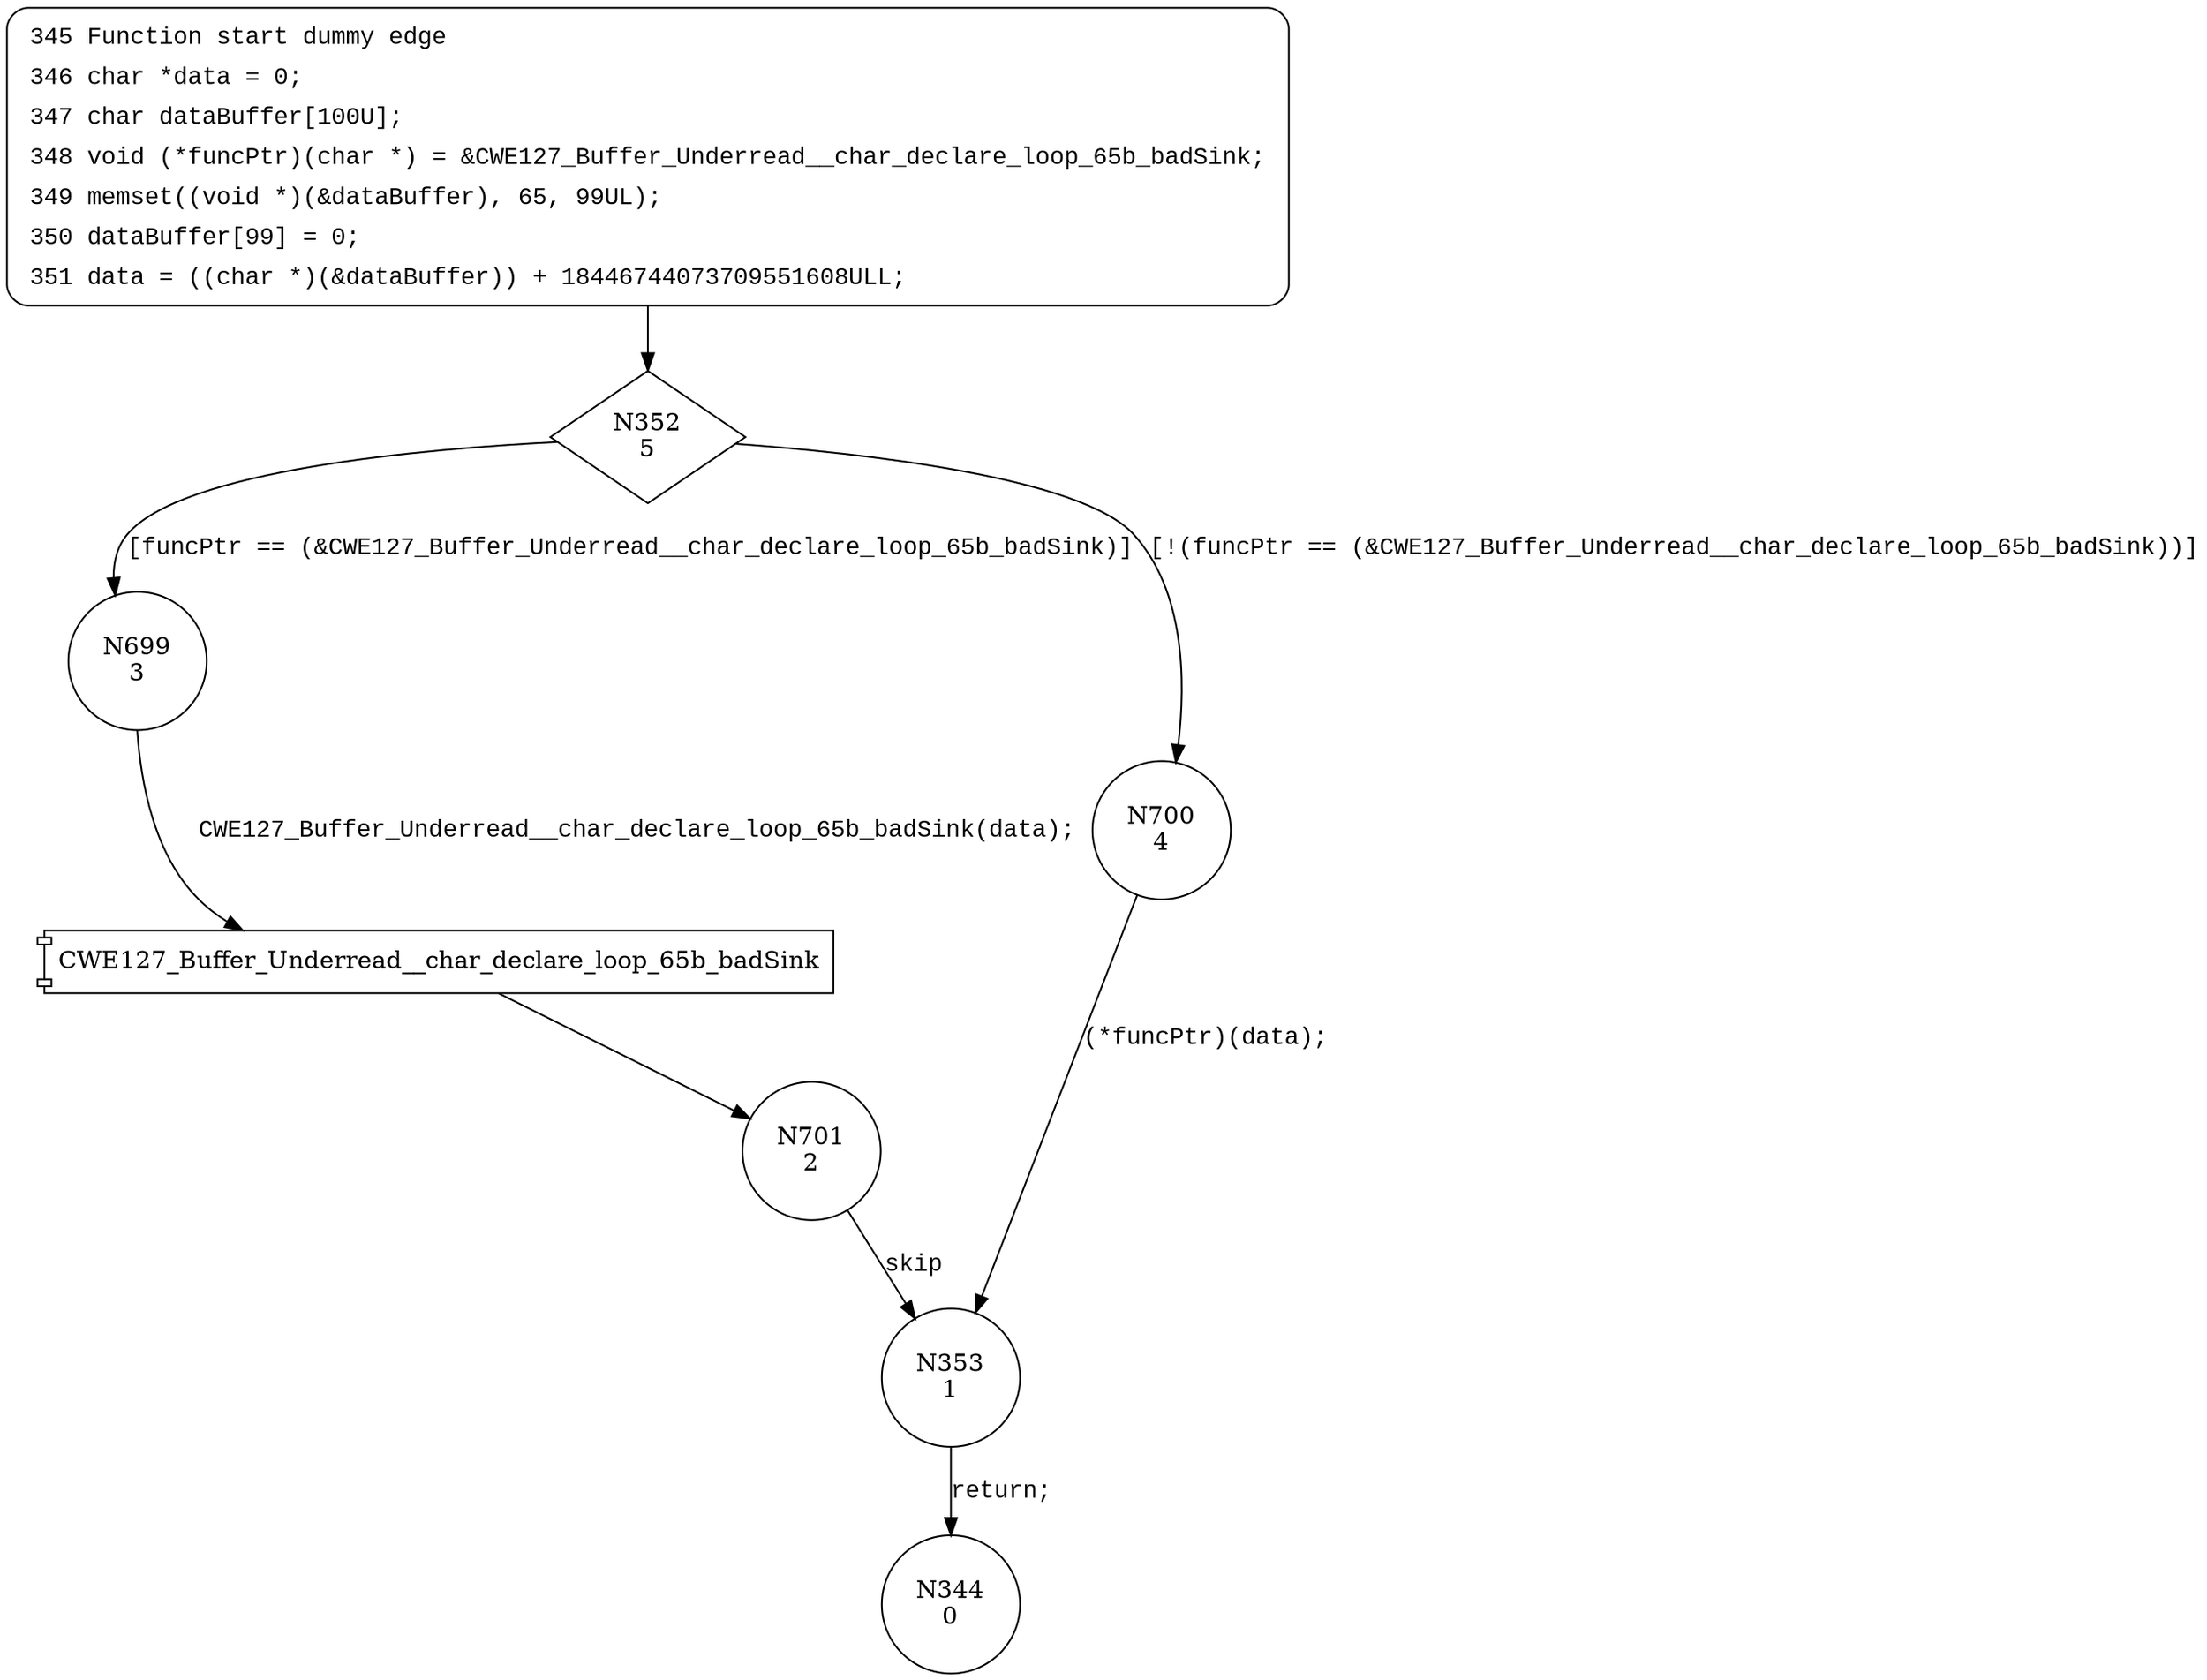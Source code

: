 digraph CWE127_Buffer_Underread__char_declare_loop_65_bad {
352 [shape="diamond" label="N352\n5"]
699 [shape="circle" label="N699\n3"]
700 [shape="circle" label="N700\n4"]
353 [shape="circle" label="N353\n1"]
344 [shape="circle" label="N344\n0"]
701 [shape="circle" label="N701\n2"]
345 [style="filled,bold" penwidth="1" fillcolor="white" fontname="Courier New" shape="Mrecord" label=<<table border="0" cellborder="0" cellpadding="3" bgcolor="white"><tr><td align="right">345</td><td align="left">Function start dummy edge</td></tr><tr><td align="right">346</td><td align="left">char *data = 0;</td></tr><tr><td align="right">347</td><td align="left">char dataBuffer[100U];</td></tr><tr><td align="right">348</td><td align="left">void (*funcPtr)(char *) = &amp;CWE127_Buffer_Underread__char_declare_loop_65b_badSink;</td></tr><tr><td align="right">349</td><td align="left">memset((void *)(&amp;dataBuffer), 65, 99UL);</td></tr><tr><td align="right">350</td><td align="left">dataBuffer[99] = 0;</td></tr><tr><td align="right">351</td><td align="left">data = ((char *)(&amp;dataBuffer)) + 18446744073709551608ULL;</td></tr></table>>]
345 -> 352[label=""]
352 -> 699 [label="[funcPtr == (&CWE127_Buffer_Underread__char_declare_loop_65b_badSink)]" fontname="Courier New"]
352 -> 700 [label="[!(funcPtr == (&CWE127_Buffer_Underread__char_declare_loop_65b_badSink))]" fontname="Courier New"]
353 -> 344 [label="return;" fontname="Courier New"]
100027 [shape="component" label="CWE127_Buffer_Underread__char_declare_loop_65b_badSink"]
699 -> 100027 [label="CWE127_Buffer_Underread__char_declare_loop_65b_badSink(data);" fontname="Courier New"]
100027 -> 701 [label="" fontname="Courier New"]
700 -> 353 [label="(*funcPtr)(data);" fontname="Courier New"]
701 -> 353 [label="skip" fontname="Courier New"]
}